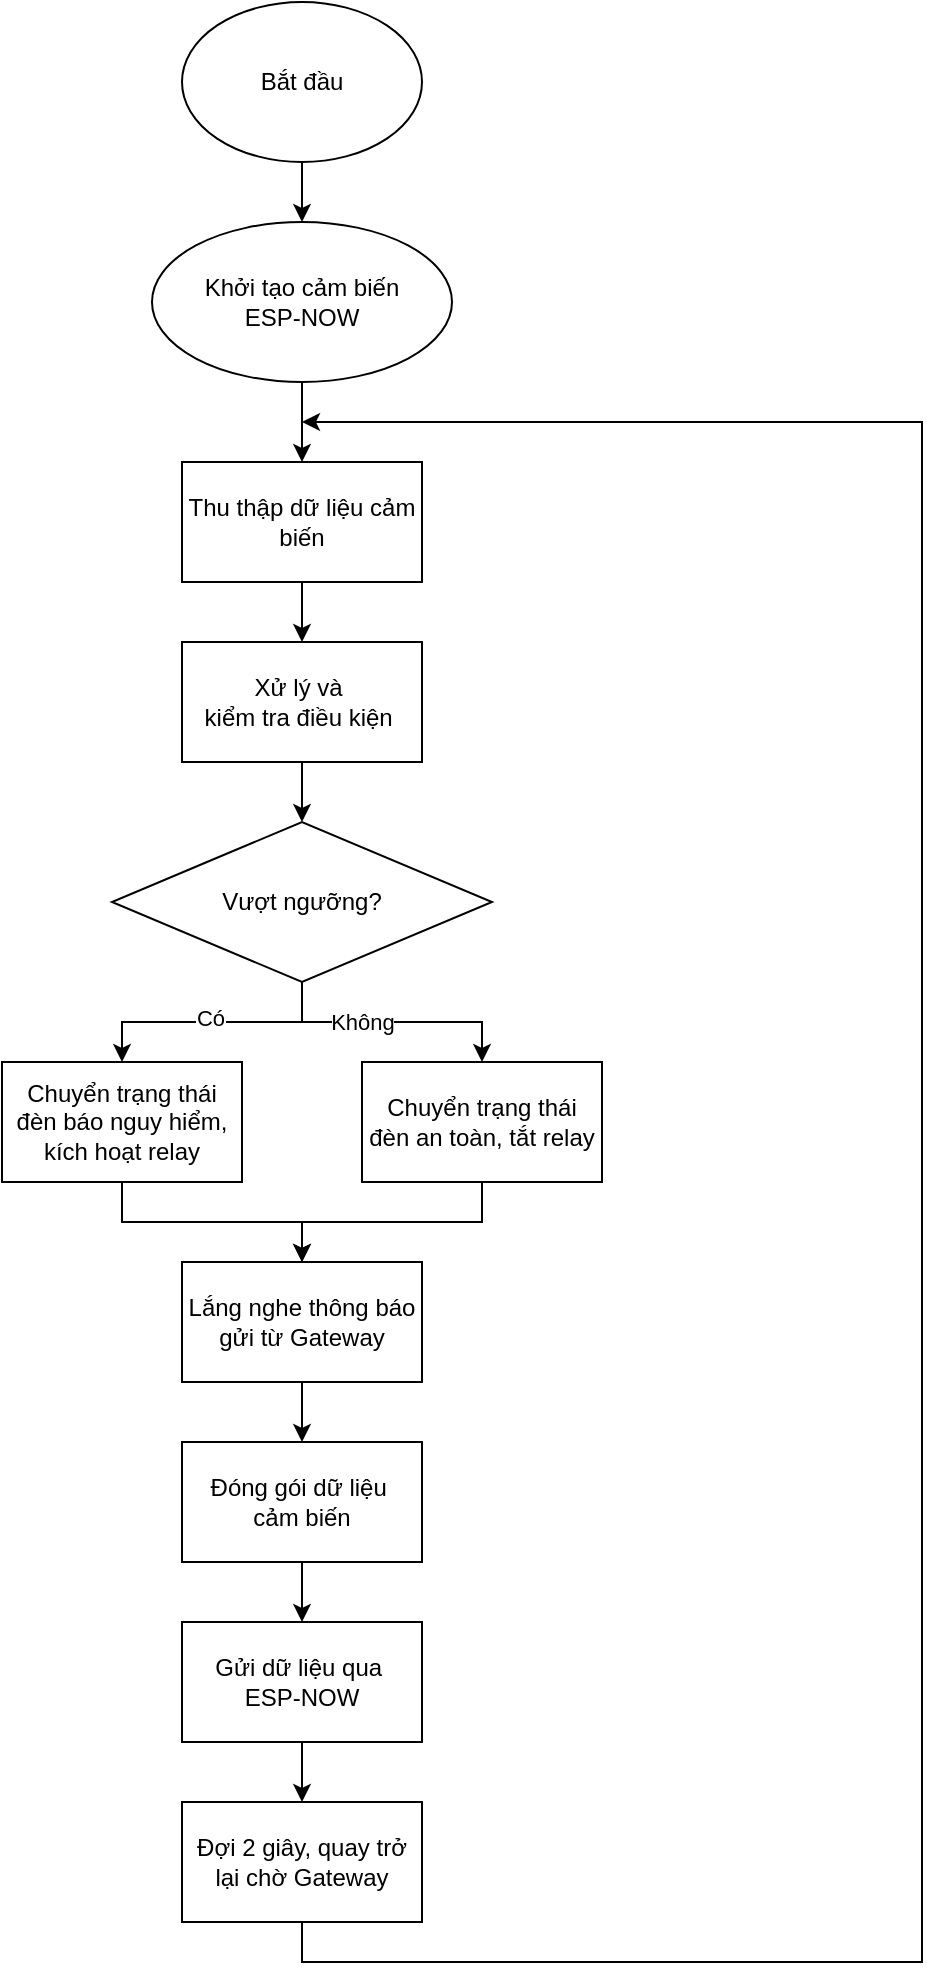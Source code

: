 <mxfile version="26.0.1">
  <diagram name="Trang-1" id="IuFDKMT4Xuj64v9Usyn-">
    <mxGraphModel dx="1042" dy="565" grid="1" gridSize="10" guides="1" tooltips="1" connect="1" arrows="1" fold="1" page="1" pageScale="1" pageWidth="827" pageHeight="1169" math="0" shadow="0">
      <root>
        <mxCell id="0" />
        <mxCell id="1" parent="0" />
        <mxCell id="tQ4rAWnrCG4lGO1ITnVc-18" style="edgeStyle=orthogonalEdgeStyle;rounded=0;orthogonalLoop=1;jettySize=auto;html=1;exitX=0.5;exitY=1;exitDx=0;exitDy=0;entryX=0.5;entryY=0;entryDx=0;entryDy=0;" parent="1" source="tQ4rAWnrCG4lGO1ITnVc-1" target="tQ4rAWnrCG4lGO1ITnVc-2" edge="1">
          <mxGeometry relative="1" as="geometry" />
        </mxCell>
        <mxCell id="tQ4rAWnrCG4lGO1ITnVc-1" value="Khởi tạo cảm biến&lt;div&gt;ESP-NOW&lt;/div&gt;" style="ellipse;whiteSpace=wrap;html=1;" parent="1" vertex="1">
          <mxGeometry x="335" y="270" width="150" height="80" as="geometry" />
        </mxCell>
        <mxCell id="tQ4rAWnrCG4lGO1ITnVc-26" value="" style="edgeStyle=orthogonalEdgeStyle;rounded=0;orthogonalLoop=1;jettySize=auto;html=1;" parent="1" source="tQ4rAWnrCG4lGO1ITnVc-2" target="tQ4rAWnrCG4lGO1ITnVc-25" edge="1">
          <mxGeometry relative="1" as="geometry" />
        </mxCell>
        <mxCell id="tQ4rAWnrCG4lGO1ITnVc-2" value="Thu thập dữ liệu cảm biến" style="rounded=1;whiteSpace=wrap;html=1;arcSize=0;" parent="1" vertex="1">
          <mxGeometry x="350" y="390" width="120" height="60" as="geometry" />
        </mxCell>
        <mxCell id="tQ4rAWnrCG4lGO1ITnVc-22" value="" style="edgeStyle=orthogonalEdgeStyle;rounded=0;orthogonalLoop=1;jettySize=auto;html=1;" parent="1" source="tQ4rAWnrCG4lGO1ITnVc-19" target="tQ4rAWnrCG4lGO1ITnVc-21" edge="1">
          <mxGeometry relative="1" as="geometry">
            <Array as="points">
              <mxPoint x="410" y="670" />
              <mxPoint x="320" y="670" />
            </Array>
          </mxGeometry>
        </mxCell>
        <mxCell id="tQ4rAWnrCG4lGO1ITnVc-23" value="Có" style="edgeLabel;html=1;align=center;verticalAlign=middle;resizable=0;points=[];" parent="tQ4rAWnrCG4lGO1ITnVc-22" vertex="1" connectable="0">
          <mxGeometry x="0.025" y="-2" relative="1" as="geometry">
            <mxPoint as="offset" />
          </mxGeometry>
        </mxCell>
        <mxCell id="tQ4rAWnrCG4lGO1ITnVc-31" value="" style="edgeStyle=orthogonalEdgeStyle;rounded=0;orthogonalLoop=1;jettySize=auto;html=1;" parent="1" source="tQ4rAWnrCG4lGO1ITnVc-19" target="tQ4rAWnrCG4lGO1ITnVc-30" edge="1">
          <mxGeometry relative="1" as="geometry" />
        </mxCell>
        <mxCell id="tQ4rAWnrCG4lGO1ITnVc-32" value="Không" style="edgeLabel;html=1;align=center;verticalAlign=middle;resizable=0;points=[];" parent="tQ4rAWnrCG4lGO1ITnVc-31" vertex="1" connectable="0">
          <mxGeometry x="-0.559" y="2" relative="1" as="geometry">
            <mxPoint x="21" y="2" as="offset" />
          </mxGeometry>
        </mxCell>
        <mxCell id="tQ4rAWnrCG4lGO1ITnVc-19" value="Vượt ngưỡng?" style="rhombus;whiteSpace=wrap;html=1;rounded=1;arcSize=0;" parent="1" vertex="1">
          <mxGeometry x="315" y="570" width="190" height="80" as="geometry" />
        </mxCell>
        <mxCell id="uFXYqGWANXajmcdkT6Gh-1" style="edgeStyle=orthogonalEdgeStyle;rounded=0;orthogonalLoop=1;jettySize=auto;html=1;" edge="1" parent="1" source="tQ4rAWnrCG4lGO1ITnVc-21" target="tQ4rAWnrCG4lGO1ITnVc-28">
          <mxGeometry relative="1" as="geometry" />
        </mxCell>
        <mxCell id="tQ4rAWnrCG4lGO1ITnVc-21" value="Chuyển trạng thái đèn báo nguy hiểm, kích hoạt relay" style="whiteSpace=wrap;html=1;rounded=1;arcSize=0;" parent="1" vertex="1">
          <mxGeometry x="260" y="690" width="120" height="60" as="geometry" />
        </mxCell>
        <mxCell id="tQ4rAWnrCG4lGO1ITnVc-27" value="" style="edgeStyle=orthogonalEdgeStyle;rounded=0;orthogonalLoop=1;jettySize=auto;html=1;" parent="1" source="tQ4rAWnrCG4lGO1ITnVc-25" target="tQ4rAWnrCG4lGO1ITnVc-19" edge="1">
          <mxGeometry relative="1" as="geometry" />
        </mxCell>
        <mxCell id="tQ4rAWnrCG4lGO1ITnVc-25" value="Xử lý và&amp;nbsp;&lt;div&gt;kiểm tra điều kiện&amp;nbsp;&lt;/div&gt;" style="whiteSpace=wrap;html=1;rounded=1;arcSize=0;" parent="1" vertex="1">
          <mxGeometry x="350" y="480" width="120" height="60" as="geometry" />
        </mxCell>
        <mxCell id="tQ4rAWnrCG4lGO1ITnVc-34" value="" style="edgeStyle=orthogonalEdgeStyle;rounded=0;orthogonalLoop=1;jettySize=auto;html=1;" parent="1" source="tQ4rAWnrCG4lGO1ITnVc-28" target="tQ4rAWnrCG4lGO1ITnVc-33" edge="1">
          <mxGeometry relative="1" as="geometry" />
        </mxCell>
        <mxCell id="tQ4rAWnrCG4lGO1ITnVc-28" value="Lắng nghe thông báo gửi từ Gateway" style="whiteSpace=wrap;html=1;rounded=1;arcSize=0;" parent="1" vertex="1">
          <mxGeometry x="350" y="790" width="120" height="60" as="geometry" />
        </mxCell>
        <mxCell id="tQ4rAWnrCG4lGO1ITnVc-30" value="Chuyển trạng thái đèn an toàn, tắt relay" style="whiteSpace=wrap;html=1;rounded=1;arcSize=0;" parent="1" vertex="1">
          <mxGeometry x="440" y="690" width="120" height="60" as="geometry" />
        </mxCell>
        <mxCell id="tQ4rAWnrCG4lGO1ITnVc-36" value="" style="edgeStyle=orthogonalEdgeStyle;rounded=0;orthogonalLoop=1;jettySize=auto;html=1;" parent="1" source="tQ4rAWnrCG4lGO1ITnVc-33" target="tQ4rAWnrCG4lGO1ITnVc-35" edge="1">
          <mxGeometry relative="1" as="geometry" />
        </mxCell>
        <mxCell id="tQ4rAWnrCG4lGO1ITnVc-33" value="Đóng gói dữ liệu&amp;nbsp;&lt;div&gt;cảm biến&lt;/div&gt;" style="whiteSpace=wrap;html=1;rounded=1;arcSize=0;" parent="1" vertex="1">
          <mxGeometry x="350" y="880" width="120" height="60" as="geometry" />
        </mxCell>
        <mxCell id="tQ4rAWnrCG4lGO1ITnVc-38" value="" style="edgeStyle=orthogonalEdgeStyle;rounded=0;orthogonalLoop=1;jettySize=auto;html=1;" parent="1" source="tQ4rAWnrCG4lGO1ITnVc-35" target="tQ4rAWnrCG4lGO1ITnVc-37" edge="1">
          <mxGeometry relative="1" as="geometry" />
        </mxCell>
        <mxCell id="tQ4rAWnrCG4lGO1ITnVc-35" value="Gửi dữ liệu qua&amp;nbsp;&lt;div&gt;ESP-NOW&lt;/div&gt;" style="whiteSpace=wrap;html=1;rounded=1;arcSize=0;" parent="1" vertex="1">
          <mxGeometry x="350" y="970" width="120" height="60" as="geometry" />
        </mxCell>
        <mxCell id="tQ4rAWnrCG4lGO1ITnVc-39" style="edgeStyle=orthogonalEdgeStyle;rounded=0;orthogonalLoop=1;jettySize=auto;html=1;" parent="1" source="tQ4rAWnrCG4lGO1ITnVc-37" edge="1">
          <mxGeometry relative="1" as="geometry">
            <mxPoint x="410" y="370" as="targetPoint" />
            <Array as="points">
              <mxPoint x="410" y="1140" />
              <mxPoint x="720" y="1140" />
              <mxPoint x="720" y="370" />
            </Array>
          </mxGeometry>
        </mxCell>
        <mxCell id="tQ4rAWnrCG4lGO1ITnVc-37" value="Đợi 2 giây, quay trở lại chờ Gateway" style="whiteSpace=wrap;html=1;rounded=1;arcSize=0;" parent="1" vertex="1">
          <mxGeometry x="350" y="1060" width="120" height="60" as="geometry" />
        </mxCell>
        <mxCell id="tQ4rAWnrCG4lGO1ITnVc-41" value="" style="edgeStyle=orthogonalEdgeStyle;rounded=0;orthogonalLoop=1;jettySize=auto;html=1;" parent="1" source="tQ4rAWnrCG4lGO1ITnVc-40" target="tQ4rAWnrCG4lGO1ITnVc-1" edge="1">
          <mxGeometry relative="1" as="geometry" />
        </mxCell>
        <mxCell id="tQ4rAWnrCG4lGO1ITnVc-40" value="Bắt đầu" style="ellipse;whiteSpace=wrap;html=1;" parent="1" vertex="1">
          <mxGeometry x="350" y="160" width="120" height="80" as="geometry" />
        </mxCell>
        <mxCell id="uFXYqGWANXajmcdkT6Gh-2" style="edgeStyle=orthogonalEdgeStyle;rounded=0;orthogonalLoop=1;jettySize=auto;html=1;entryX=0.5;entryY=0;entryDx=0;entryDy=0;" edge="1" parent="1" source="tQ4rAWnrCG4lGO1ITnVc-30" target="tQ4rAWnrCG4lGO1ITnVc-28">
          <mxGeometry relative="1" as="geometry" />
        </mxCell>
      </root>
    </mxGraphModel>
  </diagram>
</mxfile>
